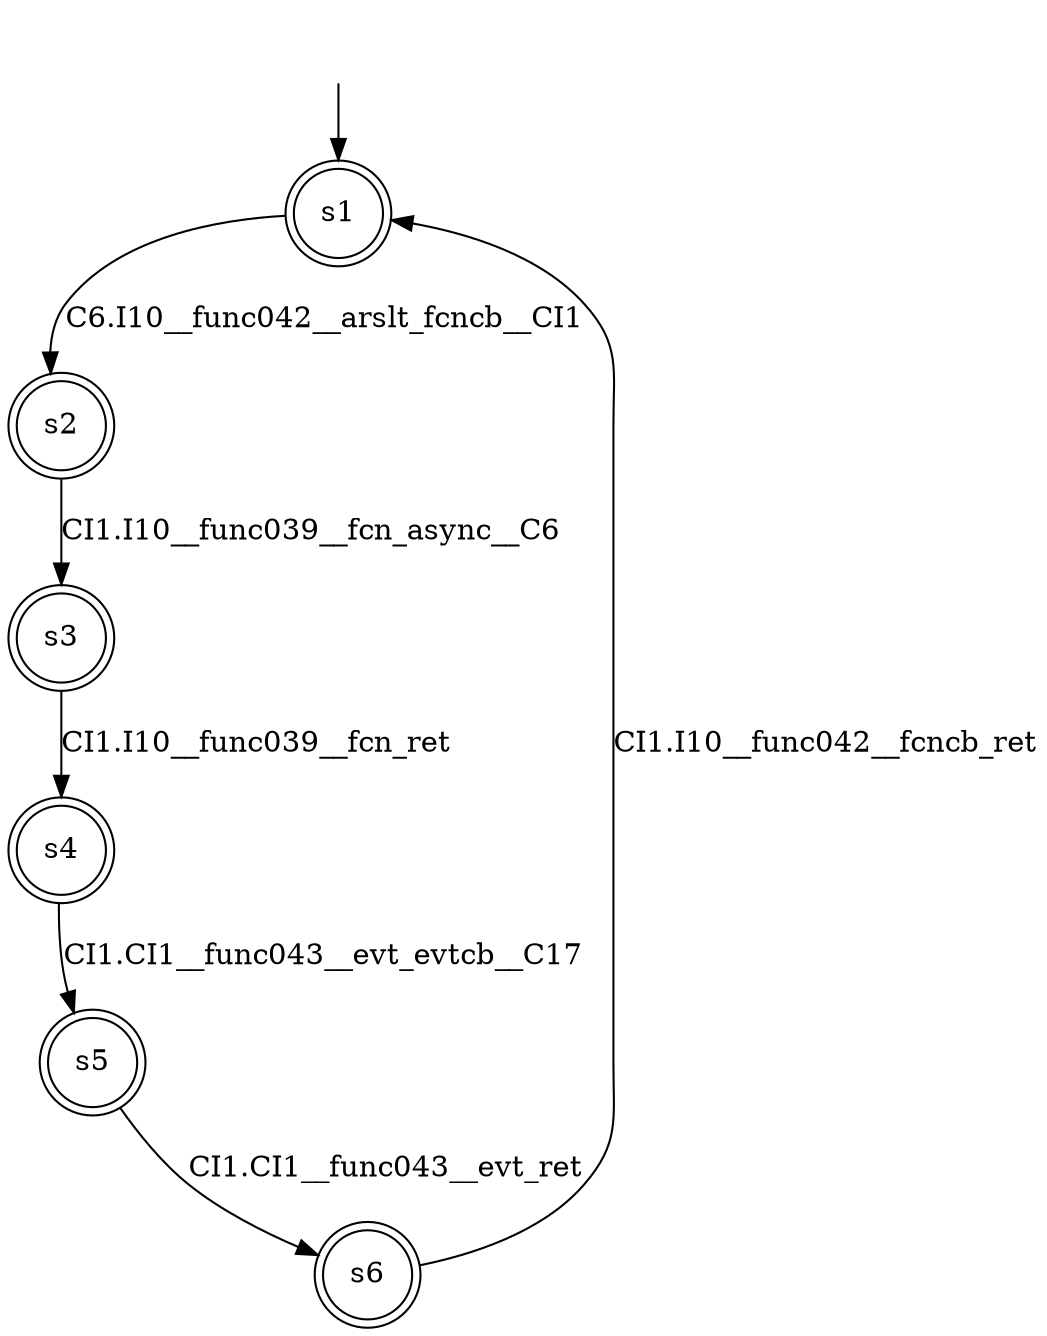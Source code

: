 digraph automaton {
	1 [label=<s1> shape="doublecircle"];
	2 [label=<s2> shape="doublecircle"];
	3 [label=<s3> shape="doublecircle"];
	4 [label=<s4> shape="doublecircle"];
	5 [label=<s5> shape="doublecircle"];
	6 [label=<s6> shape="doublecircle"];
	__init1 [label=<> shape="none"];
	__init1 -> 1;
	1 -> 2 [label=<C6.I10__func042__arslt_fcncb__CI1> id="1-0-2"];
	2 -> 3 [label=<CI1.I10__func039__fcn_async__C6> id="2-0-3"];
	3 -> 4 [label=<CI1.I10__func039__fcn_ret> id="3-0-4"];
	4 -> 5 [label=<CI1.CI1__func043__evt_evtcb__C17> id="4-0-5"];
	5 -> 6 [label=<CI1.CI1__func043__evt_ret> id="5-0-6"];
	6 -> 1 [label=<CI1.I10__func042__fcncb_ret> id="6-0-1"];
}
